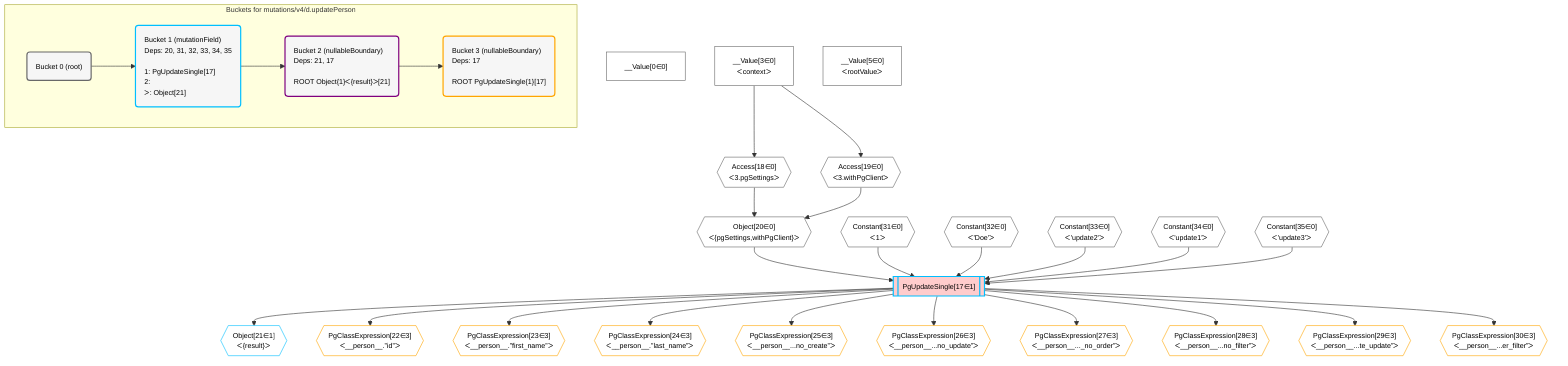 %%{init: {'themeVariables': { 'fontSize': '12px'}}}%%
graph TD
    classDef path fill:#eee,stroke:#000,color:#000
    classDef plan fill:#fff,stroke-width:1px,color:#000
    classDef itemplan fill:#fff,stroke-width:2px,color:#000
    classDef unbatchedplan fill:#dff,stroke-width:1px,color:#000
    classDef sideeffectplan fill:#fcc,stroke-width:2px,color:#000
    classDef bucket fill:#f6f6f6,color:#000,stroke-width:2px,text-align:left


    %% define steps
    __Value0["__Value[0∈0]"]:::plan
    __Value3["__Value[3∈0]<br />ᐸcontextᐳ"]:::plan
    __Value5["__Value[5∈0]<br />ᐸrootValueᐳ"]:::plan
    Access18{{"Access[18∈0]<br />ᐸ3.pgSettingsᐳ"}}:::plan
    Access19{{"Access[19∈0]<br />ᐸ3.withPgClientᐳ"}}:::plan
    Object20{{"Object[20∈0]<br />ᐸ{pgSettings,withPgClient}ᐳ"}}:::plan
    Constant31{{"Constant[31∈0]<br />ᐸ1ᐳ"}}:::plan
    Constant32{{"Constant[32∈0]<br />ᐸ'Doe'ᐳ"}}:::plan
    Constant33{{"Constant[33∈0]<br />ᐸ'update2'ᐳ"}}:::plan
    Constant34{{"Constant[34∈0]<br />ᐸ'update1'ᐳ"}}:::plan
    Constant35{{"Constant[35∈0]<br />ᐸ'update3'ᐳ"}}:::plan
    PgUpdateSingle17[["PgUpdateSingle[17∈1]"]]:::sideeffectplan
    Object21{{"Object[21∈1]<br />ᐸ{result}ᐳ"}}:::plan
    PgClassExpression22{{"PgClassExpression[22∈3]<br />ᐸ__person__.”id”ᐳ"}}:::plan
    PgClassExpression23{{"PgClassExpression[23∈3]<br />ᐸ__person__.”first_name”ᐳ"}}:::plan
    PgClassExpression24{{"PgClassExpression[24∈3]<br />ᐸ__person__.”last_name”ᐳ"}}:::plan
    PgClassExpression25{{"PgClassExpression[25∈3]<br />ᐸ__person__...no_create”ᐳ"}}:::plan
    PgClassExpression26{{"PgClassExpression[26∈3]<br />ᐸ__person__...no_update”ᐳ"}}:::plan
    PgClassExpression27{{"PgClassExpression[27∈3]<br />ᐸ__person__..._no_order”ᐳ"}}:::plan
    PgClassExpression28{{"PgClassExpression[28∈3]<br />ᐸ__person__...no_filter”ᐳ"}}:::plan
    PgClassExpression29{{"PgClassExpression[29∈3]<br />ᐸ__person__...te_update”ᐳ"}}:::plan
    PgClassExpression30{{"PgClassExpression[30∈3]<br />ᐸ__person__...er_filter”ᐳ"}}:::plan

    %% plan dependencies
    __Value3 --> Access18
    __Value3 --> Access19
    Access18 & Access19 --> Object20
    Object20 & Constant31 & Constant32 & Constant33 & Constant34 & Constant35 --> PgUpdateSingle17
    PgUpdateSingle17 --> Object21
    PgUpdateSingle17 --> PgClassExpression22
    PgUpdateSingle17 --> PgClassExpression23
    PgUpdateSingle17 --> PgClassExpression24
    PgUpdateSingle17 --> PgClassExpression25
    PgUpdateSingle17 --> PgClassExpression26
    PgUpdateSingle17 --> PgClassExpression27
    PgUpdateSingle17 --> PgClassExpression28
    PgUpdateSingle17 --> PgClassExpression29
    PgUpdateSingle17 --> PgClassExpression30

    subgraph "Buckets for mutations/v4/d.updatePerson"
    Bucket0("Bucket 0 (root)"):::bucket
    classDef bucket0 stroke:#696969
    class Bucket0,__Value0,__Value3,__Value5,Access18,Access19,Object20,Constant31,Constant32,Constant33,Constant34,Constant35 bucket0
    Bucket1("Bucket 1 (mutationField)<br />Deps: 20, 31, 32, 33, 34, 35<br /><br />1: PgUpdateSingle[17]<br />2: <br />ᐳ: Object[21]"):::bucket
    classDef bucket1 stroke:#00bfff
    class Bucket1,PgUpdateSingle17,Object21 bucket1
    Bucket2("Bucket 2 (nullableBoundary)<br />Deps: 21, 17<br /><br />ROOT Object{1}ᐸ{result}ᐳ[21]"):::bucket
    classDef bucket2 stroke:#7f007f
    class Bucket2 bucket2
    Bucket3("Bucket 3 (nullableBoundary)<br />Deps: 17<br /><br />ROOT PgUpdateSingle{1}[17]"):::bucket
    classDef bucket3 stroke:#ffa500
    class Bucket3,PgClassExpression22,PgClassExpression23,PgClassExpression24,PgClassExpression25,PgClassExpression26,PgClassExpression27,PgClassExpression28,PgClassExpression29,PgClassExpression30 bucket3
    Bucket0 --> Bucket1
    Bucket1 --> Bucket2
    Bucket2 --> Bucket3
    end